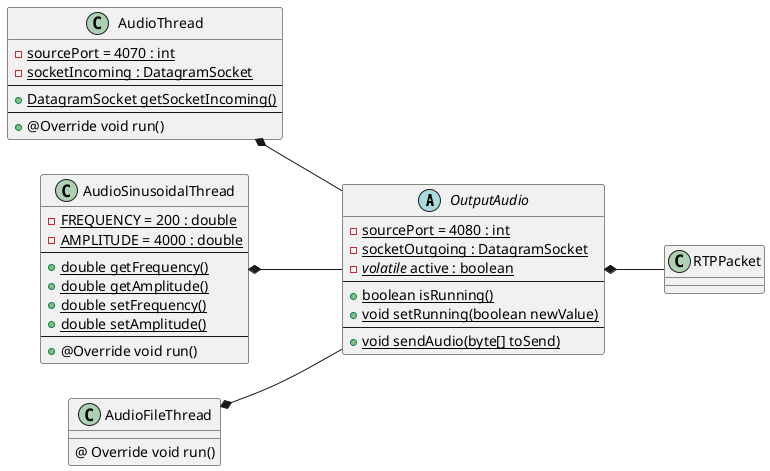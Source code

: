 @startuml
left to right direction
abstract class OutputAudio{
    - {static} sourcePort = 4080 : int
    - {static} socketOutgoing : DatagramSocket
    - {static} <i>volatile</i> active : boolean
    --
    + {static} boolean isRunning()
    + {static} void setRunning(boolean newValue)
    --
    + {static} void sendAudio(byte[] toSend)
}

class AudioThread{
    - {static} sourcePort = 4070 : int
    - {static} socketIncoming : DatagramSocket
    --
    + {static} DatagramSocket getSocketIncoming()
    --
    + @Override void run()
}

class AudioSinusoidalThread{
    - {static} FREQUENCY = 200 : double
    - {static} AMPLITUDE = 4000 : double
    --
    + {static} double getFrequency()
    + {static} double getAmplitude()
    + {static} double setFrequency()
    + {static} double setAmplitude()
    --
    + @Override void run()
}

class AudioFileThread{
    @ Override void run()
}

class RTPPacket{
}

AudioThread *-- OutputAudio
AudioSinusoidalThread *-- OutputAudio
AudioFileThread *-- OutputAudio
OutputAudio *-- RTPPacket

@enduml